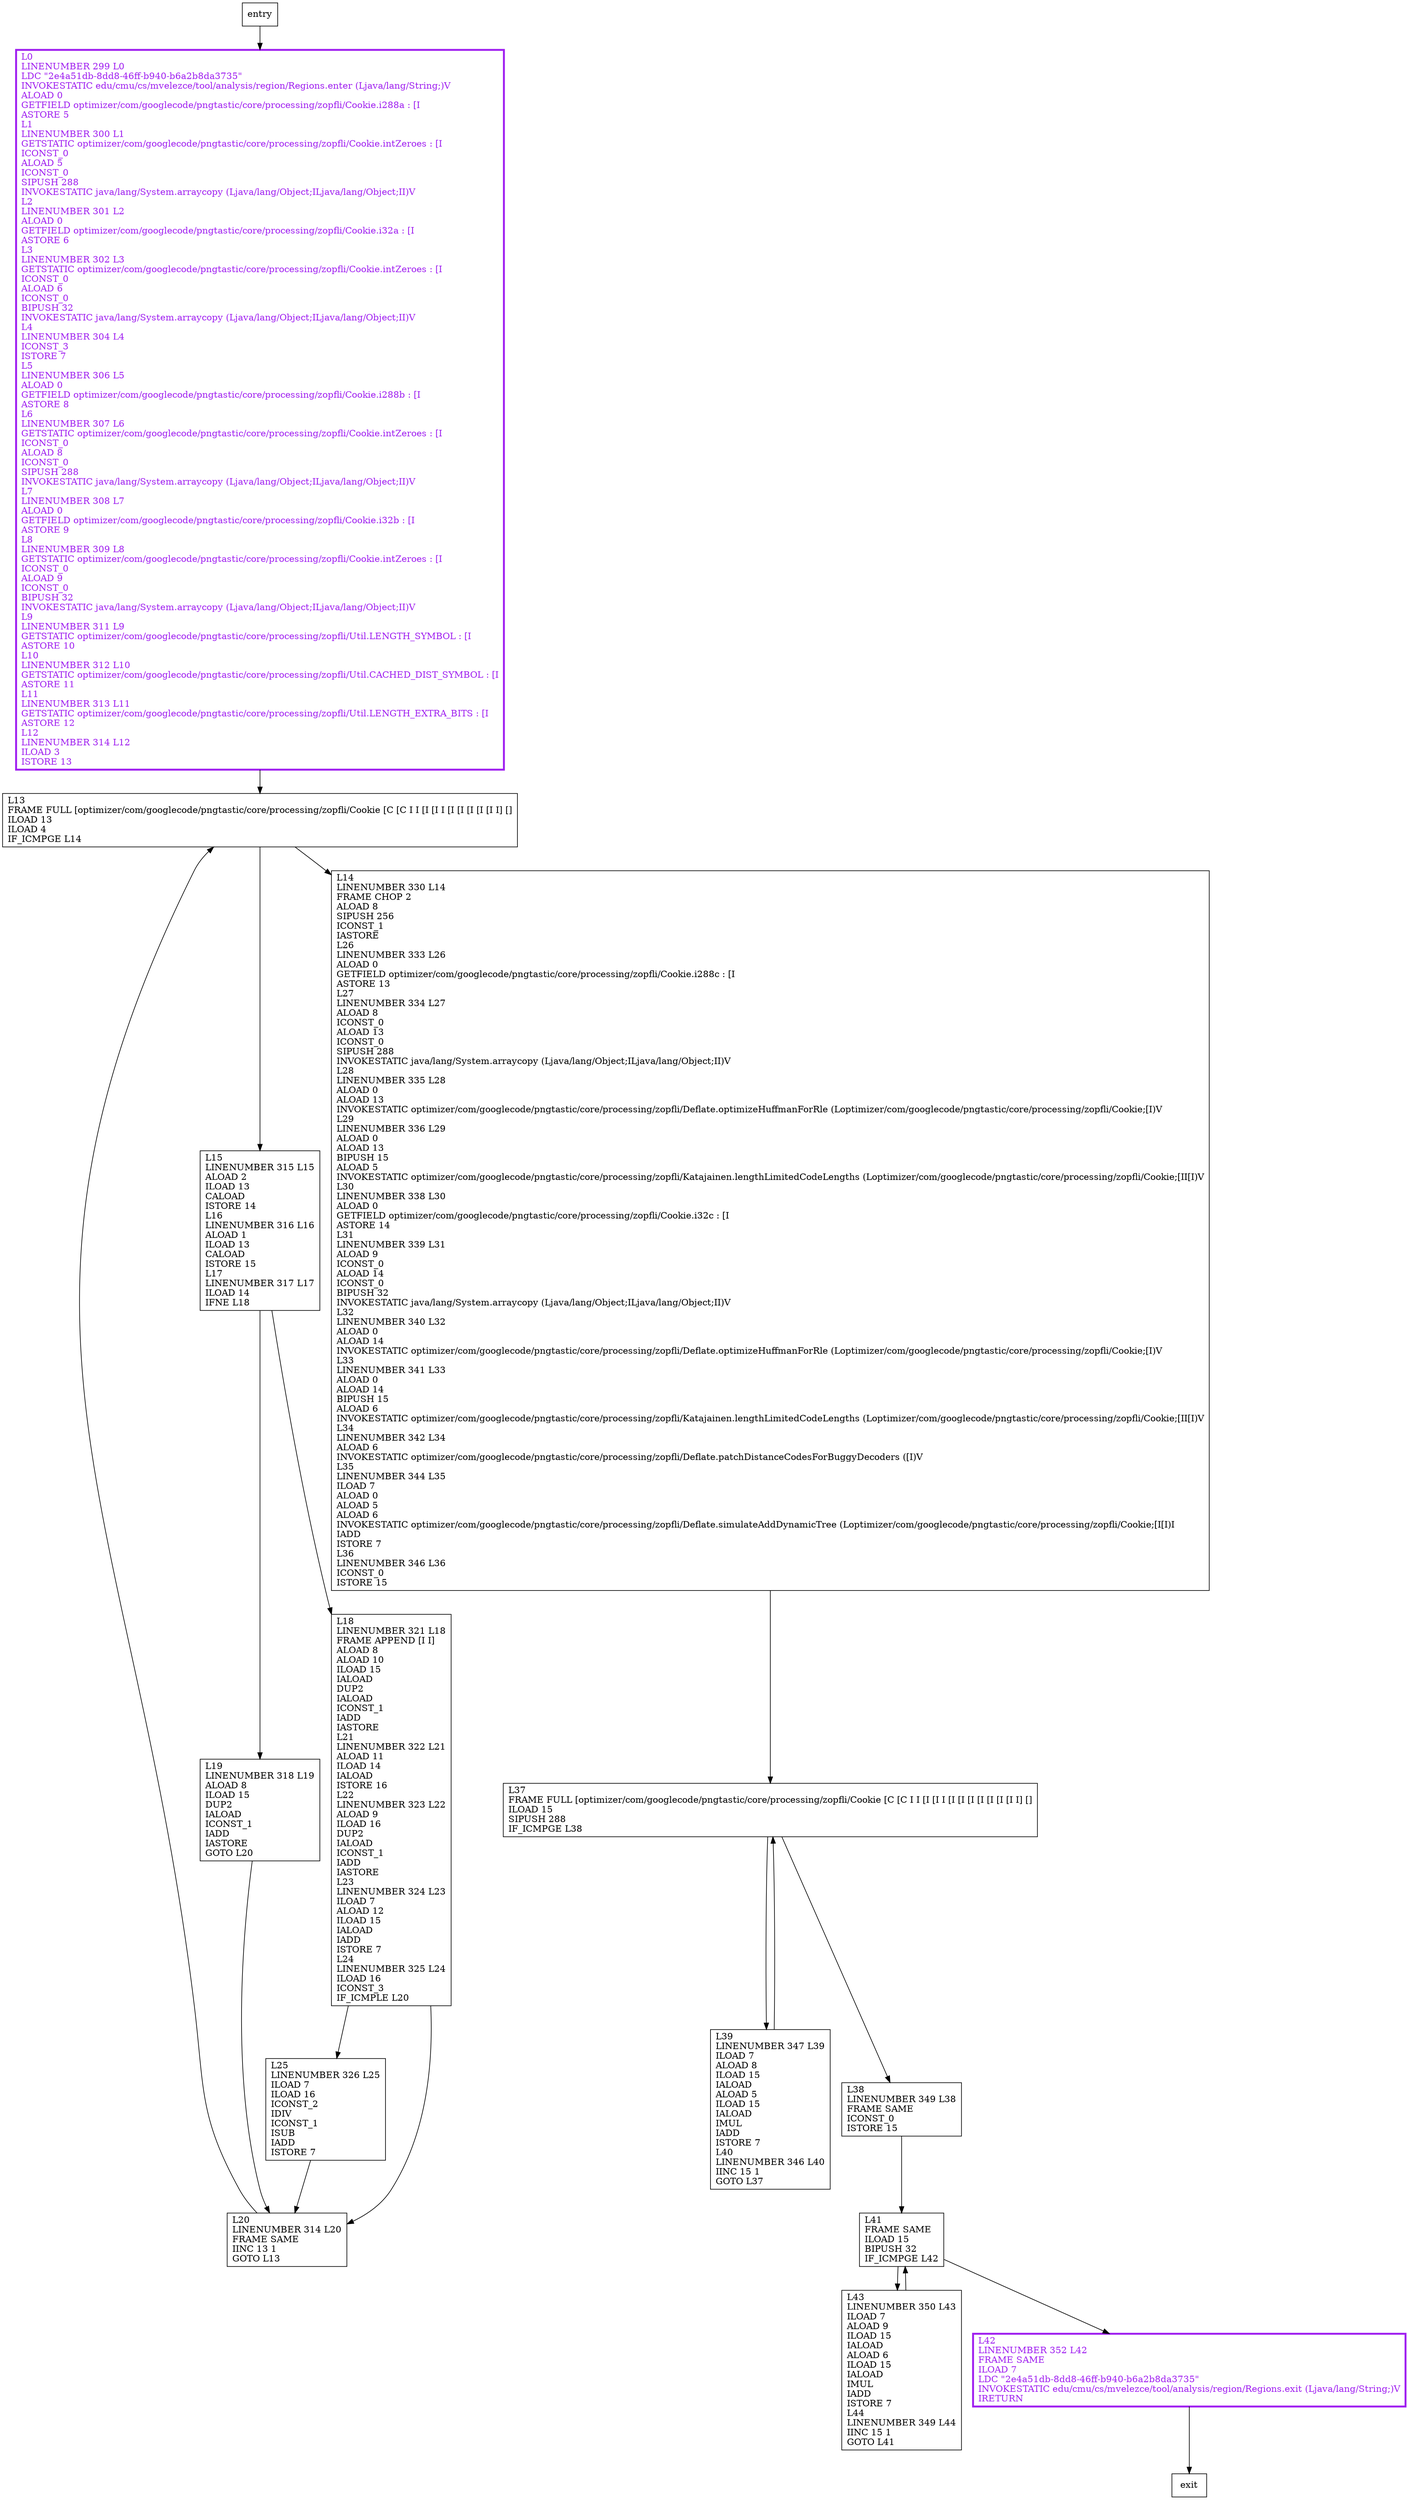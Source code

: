 digraph calculateBlockSize {
node [shape=record];
1693540983 [label="L0\lLINENUMBER 299 L0\lLDC \"2e4a51db-8dd8-46ff-b940-b6a2b8da3735\"\lINVOKESTATIC edu/cmu/cs/mvelezce/tool/analysis/region/Regions.enter (Ljava/lang/String;)V\lALOAD 0\lGETFIELD optimizer/com/googlecode/pngtastic/core/processing/zopfli/Cookie.i288a : [I\lASTORE 5\lL1\lLINENUMBER 300 L1\lGETSTATIC optimizer/com/googlecode/pngtastic/core/processing/zopfli/Cookie.intZeroes : [I\lICONST_0\lALOAD 5\lICONST_0\lSIPUSH 288\lINVOKESTATIC java/lang/System.arraycopy (Ljava/lang/Object;ILjava/lang/Object;II)V\lL2\lLINENUMBER 301 L2\lALOAD 0\lGETFIELD optimizer/com/googlecode/pngtastic/core/processing/zopfli/Cookie.i32a : [I\lASTORE 6\lL3\lLINENUMBER 302 L3\lGETSTATIC optimizer/com/googlecode/pngtastic/core/processing/zopfli/Cookie.intZeroes : [I\lICONST_0\lALOAD 6\lICONST_0\lBIPUSH 32\lINVOKESTATIC java/lang/System.arraycopy (Ljava/lang/Object;ILjava/lang/Object;II)V\lL4\lLINENUMBER 304 L4\lICONST_3\lISTORE 7\lL5\lLINENUMBER 306 L5\lALOAD 0\lGETFIELD optimizer/com/googlecode/pngtastic/core/processing/zopfli/Cookie.i288b : [I\lASTORE 8\lL6\lLINENUMBER 307 L6\lGETSTATIC optimizer/com/googlecode/pngtastic/core/processing/zopfli/Cookie.intZeroes : [I\lICONST_0\lALOAD 8\lICONST_0\lSIPUSH 288\lINVOKESTATIC java/lang/System.arraycopy (Ljava/lang/Object;ILjava/lang/Object;II)V\lL7\lLINENUMBER 308 L7\lALOAD 0\lGETFIELD optimizer/com/googlecode/pngtastic/core/processing/zopfli/Cookie.i32b : [I\lASTORE 9\lL8\lLINENUMBER 309 L8\lGETSTATIC optimizer/com/googlecode/pngtastic/core/processing/zopfli/Cookie.intZeroes : [I\lICONST_0\lALOAD 9\lICONST_0\lBIPUSH 32\lINVOKESTATIC java/lang/System.arraycopy (Ljava/lang/Object;ILjava/lang/Object;II)V\lL9\lLINENUMBER 311 L9\lGETSTATIC optimizer/com/googlecode/pngtastic/core/processing/zopfli/Util.LENGTH_SYMBOL : [I\lASTORE 10\lL10\lLINENUMBER 312 L10\lGETSTATIC optimizer/com/googlecode/pngtastic/core/processing/zopfli/Util.CACHED_DIST_SYMBOL : [I\lASTORE 11\lL11\lLINENUMBER 313 L11\lGETSTATIC optimizer/com/googlecode/pngtastic/core/processing/zopfli/Util.LENGTH_EXTRA_BITS : [I\lASTORE 12\lL12\lLINENUMBER 314 L12\lILOAD 3\lISTORE 13\l"];
40177529 [label="L42\lLINENUMBER 352 L42\lFRAME SAME\lILOAD 7\lLDC \"2e4a51db-8dd8-46ff-b940-b6a2b8da3735\"\lINVOKESTATIC edu/cmu/cs/mvelezce/tool/analysis/region/Regions.exit (Ljava/lang/String;)V\lIRETURN\l"];
904409454 [label="L25\lLINENUMBER 326 L25\lILOAD 7\lILOAD 16\lICONST_2\lIDIV\lICONST_1\lISUB\lIADD\lISTORE 7\l"];
407263135 [label="L39\lLINENUMBER 347 L39\lILOAD 7\lALOAD 8\lILOAD 15\lIALOAD\lALOAD 5\lILOAD 15\lIALOAD\lIMUL\lIADD\lISTORE 7\lL40\lLINENUMBER 346 L40\lIINC 15 1\lGOTO L37\l"];
568462037 [label="L19\lLINENUMBER 318 L19\lALOAD 8\lILOAD 15\lDUP2\lIALOAD\lICONST_1\lIADD\lIASTORE\lGOTO L20\l"];
1979455890 [label="L43\lLINENUMBER 350 L43\lILOAD 7\lALOAD 9\lILOAD 15\lIALOAD\lALOAD 6\lILOAD 15\lIALOAD\lIMUL\lIADD\lISTORE 7\lL44\lLINENUMBER 349 L44\lIINC 15 1\lGOTO L41\l"];
862486751 [label="L38\lLINENUMBER 349 L38\lFRAME SAME\lICONST_0\lISTORE 15\l"];
1315908533 [label="L18\lLINENUMBER 321 L18\lFRAME APPEND [I I]\lALOAD 8\lALOAD 10\lILOAD 15\lIALOAD\lDUP2\lIALOAD\lICONST_1\lIADD\lIASTORE\lL21\lLINENUMBER 322 L21\lALOAD 11\lILOAD 14\lIALOAD\lISTORE 16\lL22\lLINENUMBER 323 L22\lALOAD 9\lILOAD 16\lDUP2\lIALOAD\lICONST_1\lIADD\lIASTORE\lL23\lLINENUMBER 324 L23\lILOAD 7\lALOAD 12\lILOAD 15\lIALOAD\lIADD\lISTORE 7\lL24\lLINENUMBER 325 L24\lILOAD 16\lICONST_3\lIF_ICMPLE L20\l"];
1825662648 [label="L37\lFRAME FULL [optimizer/com/googlecode/pngtastic/core/processing/zopfli/Cookie [C [C I I [I [I I [I [I [I [I [I [I [I I] []\lILOAD 15\lSIPUSH 288\lIF_ICMPGE L38\l"];
1605128733 [label="L41\lFRAME SAME\lILOAD 15\lBIPUSH 32\lIF_ICMPGE L42\l"];
999699153 [label="L15\lLINENUMBER 315 L15\lALOAD 2\lILOAD 13\lCALOAD\lISTORE 14\lL16\lLINENUMBER 316 L16\lALOAD 1\lILOAD 13\lCALOAD\lISTORE 15\lL17\lLINENUMBER 317 L17\lILOAD 14\lIFNE L18\l"];
1063423209 [label="L20\lLINENUMBER 314 L20\lFRAME SAME\lIINC 13 1\lGOTO L13\l"];
1232792716 [label="L14\lLINENUMBER 330 L14\lFRAME CHOP 2\lALOAD 8\lSIPUSH 256\lICONST_1\lIASTORE\lL26\lLINENUMBER 333 L26\lALOAD 0\lGETFIELD optimizer/com/googlecode/pngtastic/core/processing/zopfli/Cookie.i288c : [I\lASTORE 13\lL27\lLINENUMBER 334 L27\lALOAD 8\lICONST_0\lALOAD 13\lICONST_0\lSIPUSH 288\lINVOKESTATIC java/lang/System.arraycopy (Ljava/lang/Object;ILjava/lang/Object;II)V\lL28\lLINENUMBER 335 L28\lALOAD 0\lALOAD 13\lINVOKESTATIC optimizer/com/googlecode/pngtastic/core/processing/zopfli/Deflate.optimizeHuffmanForRle (Loptimizer/com/googlecode/pngtastic/core/processing/zopfli/Cookie;[I)V\lL29\lLINENUMBER 336 L29\lALOAD 0\lALOAD 13\lBIPUSH 15\lALOAD 5\lINVOKESTATIC optimizer/com/googlecode/pngtastic/core/processing/zopfli/Katajainen.lengthLimitedCodeLengths (Loptimizer/com/googlecode/pngtastic/core/processing/zopfli/Cookie;[II[I)V\lL30\lLINENUMBER 338 L30\lALOAD 0\lGETFIELD optimizer/com/googlecode/pngtastic/core/processing/zopfli/Cookie.i32c : [I\lASTORE 14\lL31\lLINENUMBER 339 L31\lALOAD 9\lICONST_0\lALOAD 14\lICONST_0\lBIPUSH 32\lINVOKESTATIC java/lang/System.arraycopy (Ljava/lang/Object;ILjava/lang/Object;II)V\lL32\lLINENUMBER 340 L32\lALOAD 0\lALOAD 14\lINVOKESTATIC optimizer/com/googlecode/pngtastic/core/processing/zopfli/Deflate.optimizeHuffmanForRle (Loptimizer/com/googlecode/pngtastic/core/processing/zopfli/Cookie;[I)V\lL33\lLINENUMBER 341 L33\lALOAD 0\lALOAD 14\lBIPUSH 15\lALOAD 6\lINVOKESTATIC optimizer/com/googlecode/pngtastic/core/processing/zopfli/Katajainen.lengthLimitedCodeLengths (Loptimizer/com/googlecode/pngtastic/core/processing/zopfli/Cookie;[II[I)V\lL34\lLINENUMBER 342 L34\lALOAD 6\lINVOKESTATIC optimizer/com/googlecode/pngtastic/core/processing/zopfli/Deflate.patchDistanceCodesForBuggyDecoders ([I)V\lL35\lLINENUMBER 344 L35\lILOAD 7\lALOAD 0\lALOAD 5\lALOAD 6\lINVOKESTATIC optimizer/com/googlecode/pngtastic/core/processing/zopfli/Deflate.simulateAddDynamicTree (Loptimizer/com/googlecode/pngtastic/core/processing/zopfli/Cookie;[I[I)I\lIADD\lISTORE 7\lL36\lLINENUMBER 346 L36\lICONST_0\lISTORE 15\l"];
40736485 [label="L13\lFRAME FULL [optimizer/com/googlecode/pngtastic/core/processing/zopfli/Cookie [C [C I I [I [I I [I [I [I [I [I I] []\lILOAD 13\lILOAD 4\lIF_ICMPGE L14\l"];
entry;
exit;
1693540983 -> 40736485;
40177529 -> exit;
904409454 -> 1063423209;
407263135 -> 1825662648;
568462037 -> 1063423209;
1979455890 -> 1605128733;
862486751 -> 1605128733;
1315908533 -> 1063423209;
1315908533 -> 904409454;
1825662648 -> 407263135;
1825662648 -> 862486751;
entry -> 1693540983;
1605128733 -> 40177529;
1605128733 -> 1979455890;
999699153 -> 568462037;
999699153 -> 1315908533;
1063423209 -> 40736485;
1232792716 -> 1825662648;
40736485 -> 999699153;
40736485 -> 1232792716;
1693540983[fontcolor="purple", penwidth=3, color="purple"];
40177529[fontcolor="purple", penwidth=3, color="purple"];
}
